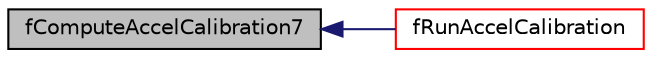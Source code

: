 digraph "fComputeAccelCalibration7"
{
  edge [fontname="Helvetica",fontsize="10",labelfontname="Helvetica",labelfontsize="10"];
  node [fontname="Helvetica",fontsize="10",shape=record];
  rankdir="LR";
  Node26 [label="fComputeAccelCalibration7",height=0.2,width=0.4,color="black", fillcolor="grey75", style="filled", fontcolor="black"];
  Node26 -> Node27 [dir="back",color="midnightblue",fontsize="10",style="solid",fontname="Helvetica"];
  Node27 [label="fRunAccelCalibration",height=0.2,width=0.4,color="red", fillcolor="white", style="filled",URL="$precision_accelerometer_8h.html#a2670a39e8be35e9bad5a75d0ec8ca821",tooltip="function runs the precision accelerometer calibration "];
}
